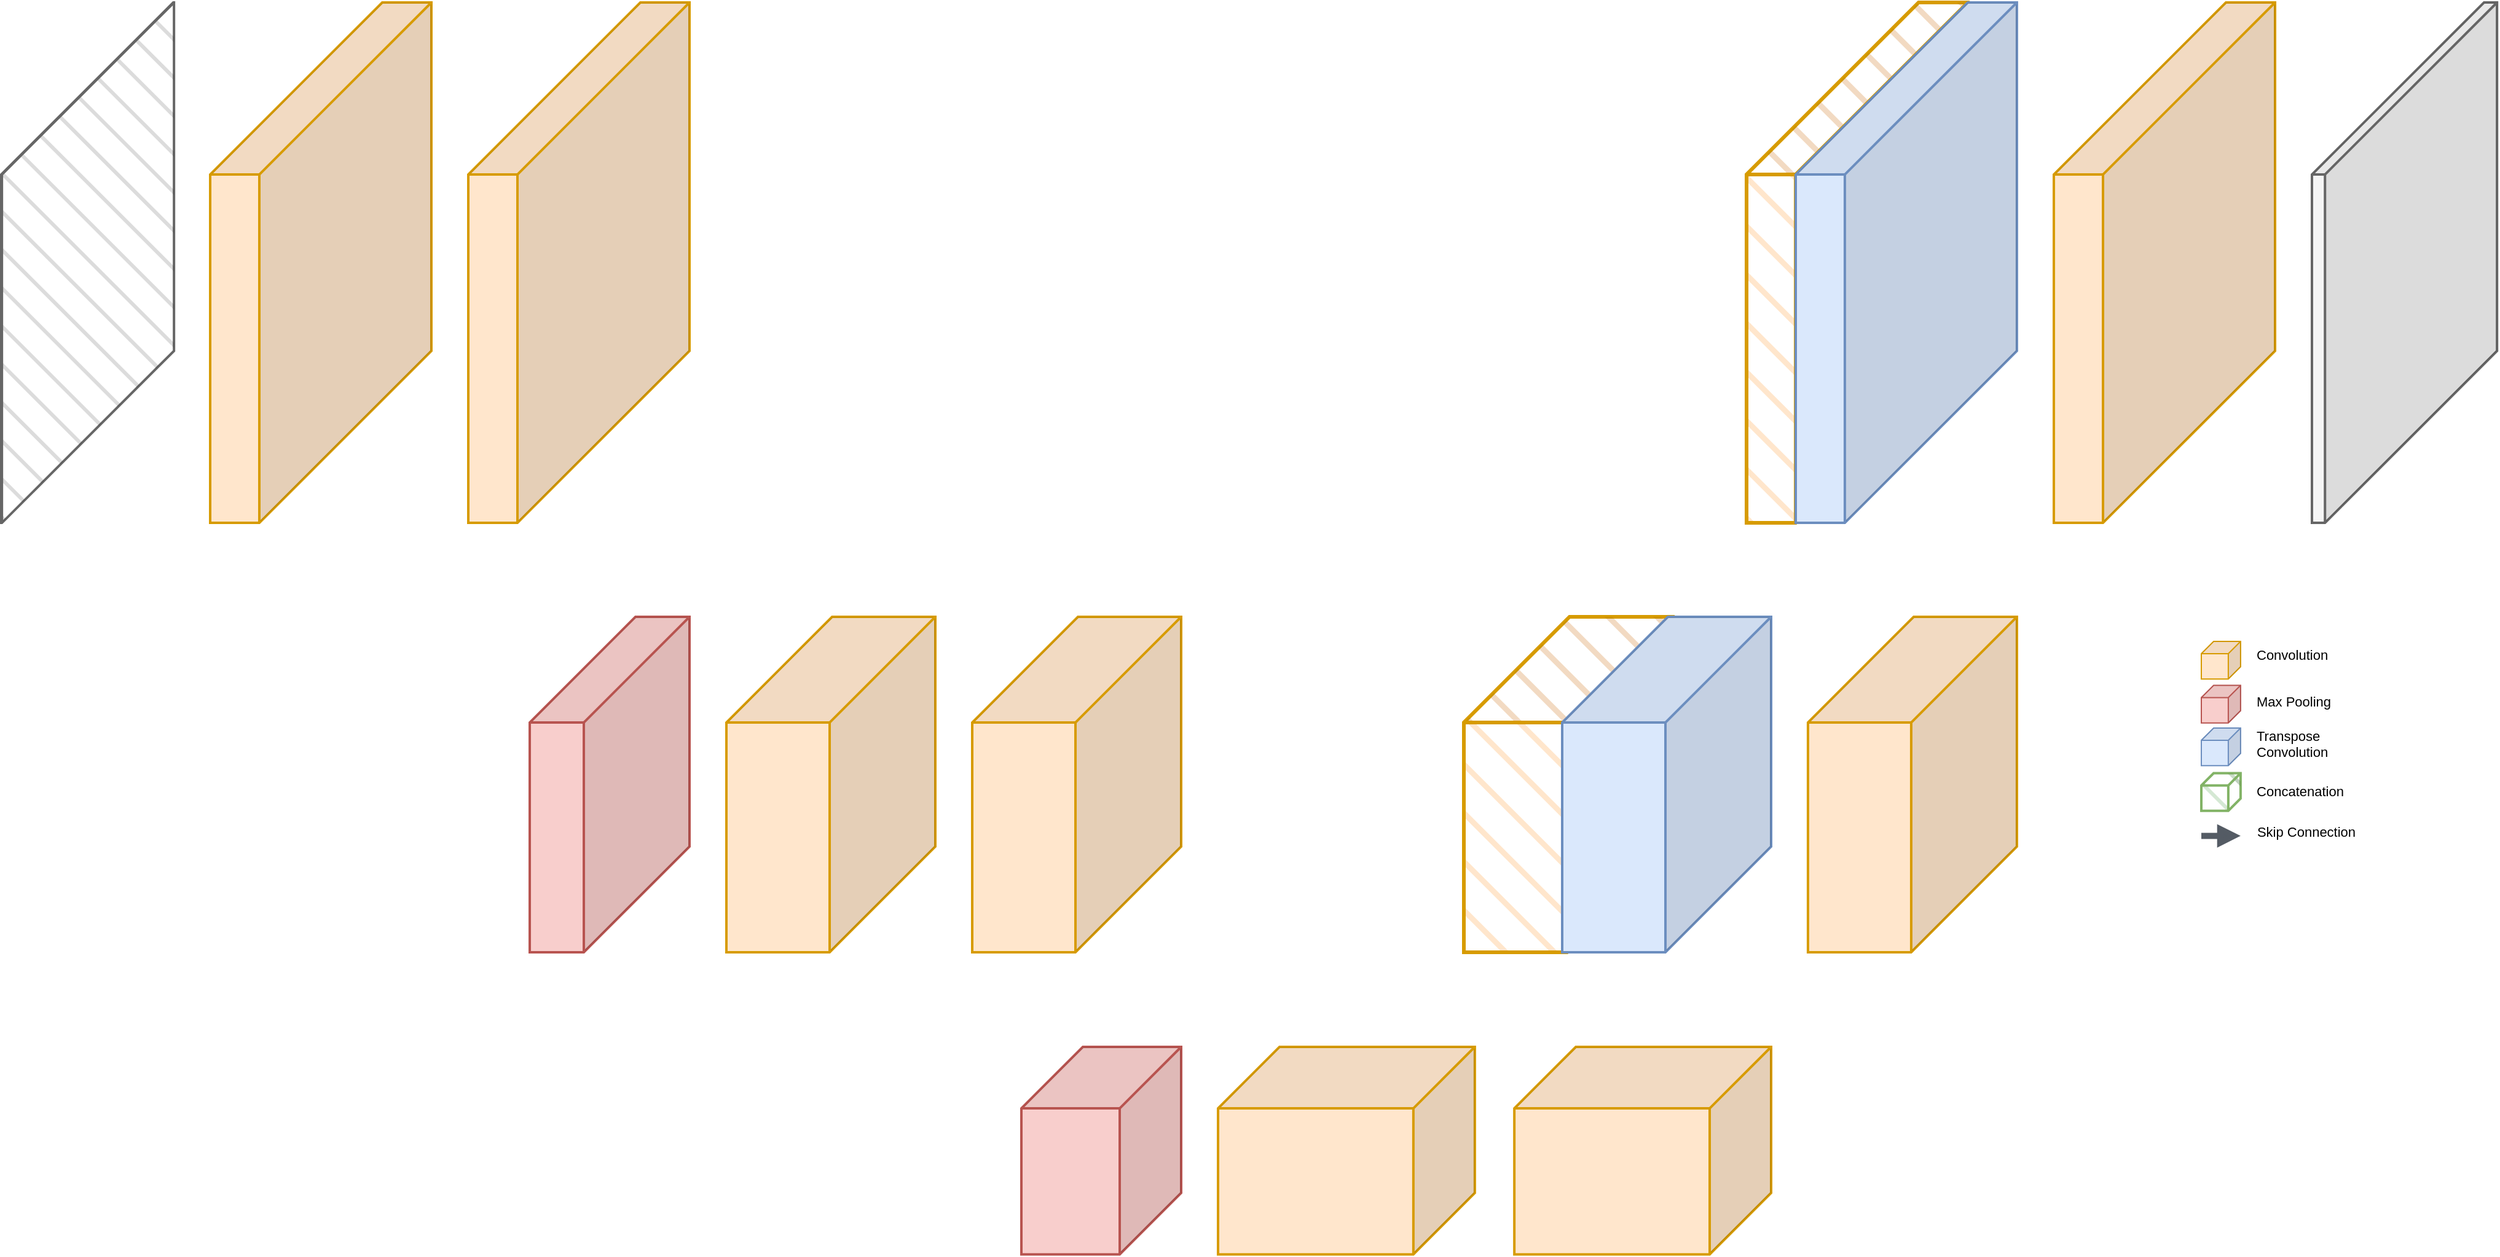 <mxfile version="23.0.2" type="device">
  <diagram name="Page-1" id="T1WyHNRkKmHr8BE0JCqU">
    <mxGraphModel dx="3804" dy="1529" grid="1" gridSize="10" guides="1" tooltips="1" connect="1" arrows="1" fold="1" page="1" pageScale="1" pageWidth="827" pageHeight="1169" math="0" shadow="0">
      <root>
        <mxCell id="0" />
        <mxCell id="1" parent="0" />
        <mxCell id="ybQS04IvCk9VFile2A1y-68" value="" style="shape=cube;whiteSpace=wrap;html=1;boundedLbl=1;backgroundOutline=1;darkOpacity=0.05;darkOpacity2=0.1;flipH=1;flipV=0;size=50;fillColor=#ffe6cc;strokeColor=#d79b00;strokeWidth=2;" vertex="1" parent="1">
          <mxGeometry x="200" y="980" width="208.93" height="168.83" as="geometry" />
        </mxCell>
        <mxCell id="ybQS04IvCk9VFile2A1y-20" value="" style="shape=cube;whiteSpace=wrap;html=1;boundedLbl=1;backgroundOutline=1;darkOpacity=0.05;darkOpacity2=0.1;flipH=1;flipV=0;size=140;fillColor=#f5f5f5;strokeColor=#666666;fontColor=#333333;fillStyle=hatch;strokeWidth=2;" vertex="1" parent="1">
          <mxGeometry x="-790.0" y="130" width="140.573" height="423.529" as="geometry" />
        </mxCell>
        <mxCell id="ybQS04IvCk9VFile2A1y-12" value="" style="shape=cube;whiteSpace=wrap;html=1;boundedLbl=1;backgroundOutline=1;darkOpacity=0.05;darkOpacity2=0.1;flipH=1;flipV=0;size=50;fillColor=#ffe6cc;strokeColor=#d79b00;strokeWidth=2;" vertex="1" parent="1">
          <mxGeometry x="441.07" y="980" width="208.93" height="168.83" as="geometry" />
        </mxCell>
        <mxCell id="ybQS04IvCk9VFile2A1y-15" value="" style="shape=cube;whiteSpace=wrap;html=1;boundedLbl=1;backgroundOutline=1;darkOpacity=0.05;darkOpacity2=0.1;flipH=1;flipV=0;size=86;fillColor=#ffe6cc;strokeColor=#d79b00;strokeWidth=3;fillStyle=hatch;" vertex="1" parent="1">
          <mxGeometry x="400" y="630" width="170" height="272.94" as="geometry" />
        </mxCell>
        <mxCell id="ybQS04IvCk9VFile2A1y-16" value="" style="shape=cube;whiteSpace=wrap;html=1;boundedLbl=1;backgroundOutline=1;darkOpacity=0.05;darkOpacity2=0.1;flipH=1;flipV=0;size=140;fillColor=#ffe6cc;strokeColor=#d79b00;fillStyle=hatch;strokeWidth=3;" vertex="1" parent="1">
          <mxGeometry x="630" y="130" width="180" height="423.53" as="geometry" />
        </mxCell>
        <mxCell id="ybQS04IvCk9VFile2A1y-17" value="" style="shape=cube;whiteSpace=wrap;html=1;boundedLbl=1;backgroundOutline=1;darkOpacity=0.05;darkOpacity2=0.1;flipH=1;flipV=0;size=140;fillColor=#dae8fc;strokeColor=#6c8ebf;strokeWidth=2;" vertex="1" parent="1">
          <mxGeometry x="670" y="130" width="179.96" height="423.53" as="geometry" />
        </mxCell>
        <mxCell id="ybQS04IvCk9VFile2A1y-18" value="" style="shape=cube;whiteSpace=wrap;html=1;boundedLbl=1;backgroundOutline=1;darkOpacity=0.05;darkOpacity2=0.1;flipH=1;flipV=0;size=140;fillColor=#ffe6cc;strokeColor=#d79b00;strokeWidth=2;" vertex="1" parent="1">
          <mxGeometry x="880" y="130" width="180" height="423.53" as="geometry" />
        </mxCell>
        <mxCell id="ybQS04IvCk9VFile2A1y-19" value="" style="shape=cube;whiteSpace=wrap;html=1;boundedLbl=1;backgroundOutline=1;darkOpacity=0.05;darkOpacity2=0.1;flipH=1;flipV=0;size=140;fillColor=#f5f5f5;strokeColor=#666666;fontColor=#333333;strokeWidth=2;" vertex="1" parent="1">
          <mxGeometry x="1089.999" y="130" width="150.614" height="423.529" as="geometry" />
        </mxCell>
        <mxCell id="ybQS04IvCk9VFile2A1y-62" value="" style="group" vertex="1" connectable="0" parent="1">
          <mxGeometry x="999.996" y="650.003" width="127.124" height="165.447" as="geometry" />
        </mxCell>
        <mxCell id="ybQS04IvCk9VFile2A1y-44" value="" style="shape=cube;whiteSpace=wrap;html=1;boundedLbl=1;backgroundOutline=1;darkOpacity=0.05;darkOpacity2=0.1;flipH=1;flipV=0;size=10;fillColor=#ffe6cc;strokeColor=#d79b00;" vertex="1" parent="ybQS04IvCk9VFile2A1y-62">
          <mxGeometry width="31.943" height="30.638" as="geometry" />
        </mxCell>
        <mxCell id="ybQS04IvCk9VFile2A1y-45" value="" style="shape=cube;whiteSpace=wrap;html=1;boundedLbl=1;backgroundOutline=1;darkOpacity=0.05;darkOpacity2=0.1;flipH=1;flipV=0;size=10;fillColor=#f8cecc;strokeColor=#b85450;" vertex="1" parent="ybQS04IvCk9VFile2A1y-62">
          <mxGeometry y="35.745" width="31.943" height="30.638" as="geometry" />
        </mxCell>
        <mxCell id="ybQS04IvCk9VFile2A1y-46" value="" style="shape=cube;whiteSpace=wrap;html=1;boundedLbl=1;backgroundOutline=1;darkOpacity=0.05;darkOpacity2=0.1;flipH=1;flipV=0;size=10;fillColor=#dae8fc;strokeColor=#6c8ebf;" vertex="1" parent="ybQS04IvCk9VFile2A1y-62">
          <mxGeometry y="70.489" width="31.943" height="30.638" as="geometry" />
        </mxCell>
        <mxCell id="ybQS04IvCk9VFile2A1y-47" value="" style="shape=cube;whiteSpace=wrap;html=1;boundedLbl=1;backgroundOutline=1;darkOpacity=0.05;darkOpacity2=0.1;flipH=1;flipV=0;size=10;fillColor=#d5e8d4;strokeColor=#82b366;fillStyle=hatch;strokeWidth=2;" vertex="1" parent="ybQS04IvCk9VFile2A1y-62">
          <mxGeometry y="107.234" width="31.943" height="30.638" as="geometry" />
        </mxCell>
        <mxCell id="ybQS04IvCk9VFile2A1y-48" value="" style="edgeStyle=orthogonalEdgeStyle;html=1;endArrow=block;elbow=vertical;startArrow=none;endFill=1;strokeColor=#545B64;rounded=0;strokeWidth=5;" edge="1" parent="ybQS04IvCk9VFile2A1y-62">
          <mxGeometry width="100" relative="1" as="geometry">
            <mxPoint y="158.298" as="sourcePoint" />
            <mxPoint x="31.943" y="158.298" as="targetPoint" />
          </mxGeometry>
        </mxCell>
        <mxCell id="ybQS04IvCk9VFile2A1y-49" value="&lt;font style=&quot;font-size: 11px;&quot;&gt;Convolution&lt;/font&gt;" style="text;html=1;strokeColor=none;fillColor=none;align=left;verticalAlign=middle;whiteSpace=wrap;rounded=0;" vertex="1" parent="ybQS04IvCk9VFile2A1y-62">
          <mxGeometry x="42.591" y="1.021" width="63.886" height="20.426" as="geometry" />
        </mxCell>
        <mxCell id="ybQS04IvCk9VFile2A1y-50" value="&lt;font style=&quot;font-size: 11px;&quot;&gt;Max Pooling&lt;/font&gt;" style="text;html=1;strokeColor=none;fillColor=none;align=left;verticalAlign=middle;whiteSpace=wrap;rounded=0;" vertex="1" parent="ybQS04IvCk9VFile2A1y-62">
          <mxGeometry x="42.591" y="38.809" width="74.534" height="20.426" as="geometry" />
        </mxCell>
        <mxCell id="ybQS04IvCk9VFile2A1y-51" value="&lt;div style=&quot;&quot;&gt;&lt;span style=&quot;font-size: 11px; background-color: initial;&quot;&gt;Transpose&lt;/span&gt;&lt;/div&gt;&lt;font style=&quot;font-size: 11px;&quot;&gt;&lt;div style=&quot;&quot;&gt;&lt;span style=&quot;background-color: initial;&quot;&gt;Convolution&lt;/span&gt;&lt;/div&gt;&lt;/font&gt;" style="text;html=1;strokeColor=none;fillColor=none;align=left;verticalAlign=middle;whiteSpace=wrap;rounded=0;" vertex="1" parent="ybQS04IvCk9VFile2A1y-62">
          <mxGeometry x="42.591" y="72.511" width="74.534" height="20.426" as="geometry" />
        </mxCell>
        <mxCell id="ybQS04IvCk9VFile2A1y-52" value="&lt;div style=&quot;text-align: left;&quot;&gt;&lt;span style=&quot;font-size: 11px; background-color: initial;&quot;&gt;Concatenation&lt;/span&gt;&lt;/div&gt;" style="text;html=1;strokeColor=none;fillColor=none;align=center;verticalAlign=middle;whiteSpace=wrap;rounded=0;" vertex="1" parent="ybQS04IvCk9VFile2A1y-62">
          <mxGeometry x="42.591" y="111.319" width="74.534" height="20.426" as="geometry" />
        </mxCell>
        <mxCell id="ybQS04IvCk9VFile2A1y-53" value="&lt;div style=&quot;text-align: left;&quot;&gt;&lt;span style=&quot;font-size: 11px; background-color: initial;&quot;&gt;Skip Connection&lt;/span&gt;&lt;/div&gt;" style="text;html=1;strokeColor=none;fillColor=none;align=center;verticalAlign=middle;whiteSpace=wrap;rounded=0;" vertex="1" parent="ybQS04IvCk9VFile2A1y-62">
          <mxGeometry x="42.594" y="145.017" width="84.53" height="20.43" as="geometry" />
        </mxCell>
        <mxCell id="ybQS04IvCk9VFile2A1y-65" value="" style="shape=cube;whiteSpace=wrap;html=1;boundedLbl=1;backgroundOutline=1;darkOpacity=0.05;darkOpacity2=0.1;flipH=1;flipV=0;size=86;fillColor=#ffe6cc;strokeColor=#d79b00;strokeWidth=2;" vertex="1" parent="1">
          <mxGeometry x="679.96" y="630" width="170" height="272.94" as="geometry" />
        </mxCell>
        <mxCell id="ybQS04IvCk9VFile2A1y-67" value="" style="shape=cube;whiteSpace=wrap;html=1;boundedLbl=1;backgroundOutline=1;darkOpacity=0.05;darkOpacity2=0.1;flipH=1;flipV=0;size=86;fillColor=#dae8fc;strokeColor=#6c8ebf;strokeWidth=2;" vertex="1" parent="1">
          <mxGeometry x="480" y="630" width="170" height="272.94" as="geometry" />
        </mxCell>
        <mxCell id="ybQS04IvCk9VFile2A1y-69" value="" style="shape=cube;whiteSpace=wrap;html=1;boundedLbl=1;backgroundOutline=1;darkOpacity=0.05;darkOpacity2=0.1;flipH=1;flipV=0;size=50;fillColor=#f8cecc;strokeColor=#b85450;strokeWidth=2;" vertex="1" parent="1">
          <mxGeometry x="40" y="980" width="130" height="168.83" as="geometry" />
        </mxCell>
        <mxCell id="ybQS04IvCk9VFile2A1y-70" value="" style="shape=cube;whiteSpace=wrap;html=1;boundedLbl=1;backgroundOutline=1;darkOpacity=0.05;darkOpacity2=0.1;flipH=1;flipV=0;size=86;fillColor=#ffe6cc;strokeColor=#d79b00;strokeWidth=2;" vertex="1" parent="1">
          <mxGeometry y="630" width="170" height="272.94" as="geometry" />
        </mxCell>
        <mxCell id="ybQS04IvCk9VFile2A1y-71" value="" style="shape=cube;whiteSpace=wrap;html=1;boundedLbl=1;backgroundOutline=1;darkOpacity=0.05;darkOpacity2=0.1;flipH=1;flipV=0;size=86;fillColor=#ffe6cc;strokeColor=#d79b00;strokeWidth=2;" vertex="1" parent="1">
          <mxGeometry x="-200" y="630" width="170" height="272.94" as="geometry" />
        </mxCell>
        <mxCell id="ybQS04IvCk9VFile2A1y-72" value="" style="shape=cube;whiteSpace=wrap;html=1;boundedLbl=1;backgroundOutline=1;darkOpacity=0.05;darkOpacity2=0.1;flipH=1;flipV=0;size=86;fillColor=#f8cecc;strokeColor=#b85450;strokeWidth=2;" vertex="1" parent="1">
          <mxGeometry x="-360" y="630" width="130" height="272.94" as="geometry" />
        </mxCell>
        <mxCell id="ybQS04IvCk9VFile2A1y-73" value="" style="shape=cube;whiteSpace=wrap;html=1;boundedLbl=1;backgroundOutline=1;darkOpacity=0.05;darkOpacity2=0.1;flipH=1;flipV=0;size=140;fillColor=#ffe6cc;strokeColor=#d79b00;strokeWidth=2;" vertex="1" parent="1">
          <mxGeometry x="-410" y="130" width="180" height="423.53" as="geometry" />
        </mxCell>
        <mxCell id="ybQS04IvCk9VFile2A1y-74" value="" style="shape=cube;whiteSpace=wrap;html=1;boundedLbl=1;backgroundOutline=1;darkOpacity=0.05;darkOpacity2=0.1;flipH=1;flipV=0;size=140;fillColor=#ffe6cc;strokeColor=#d79b00;strokeWidth=2;" vertex="1" parent="1">
          <mxGeometry x="-620" y="130" width="180" height="423.53" as="geometry" />
        </mxCell>
      </root>
    </mxGraphModel>
  </diagram>
</mxfile>

